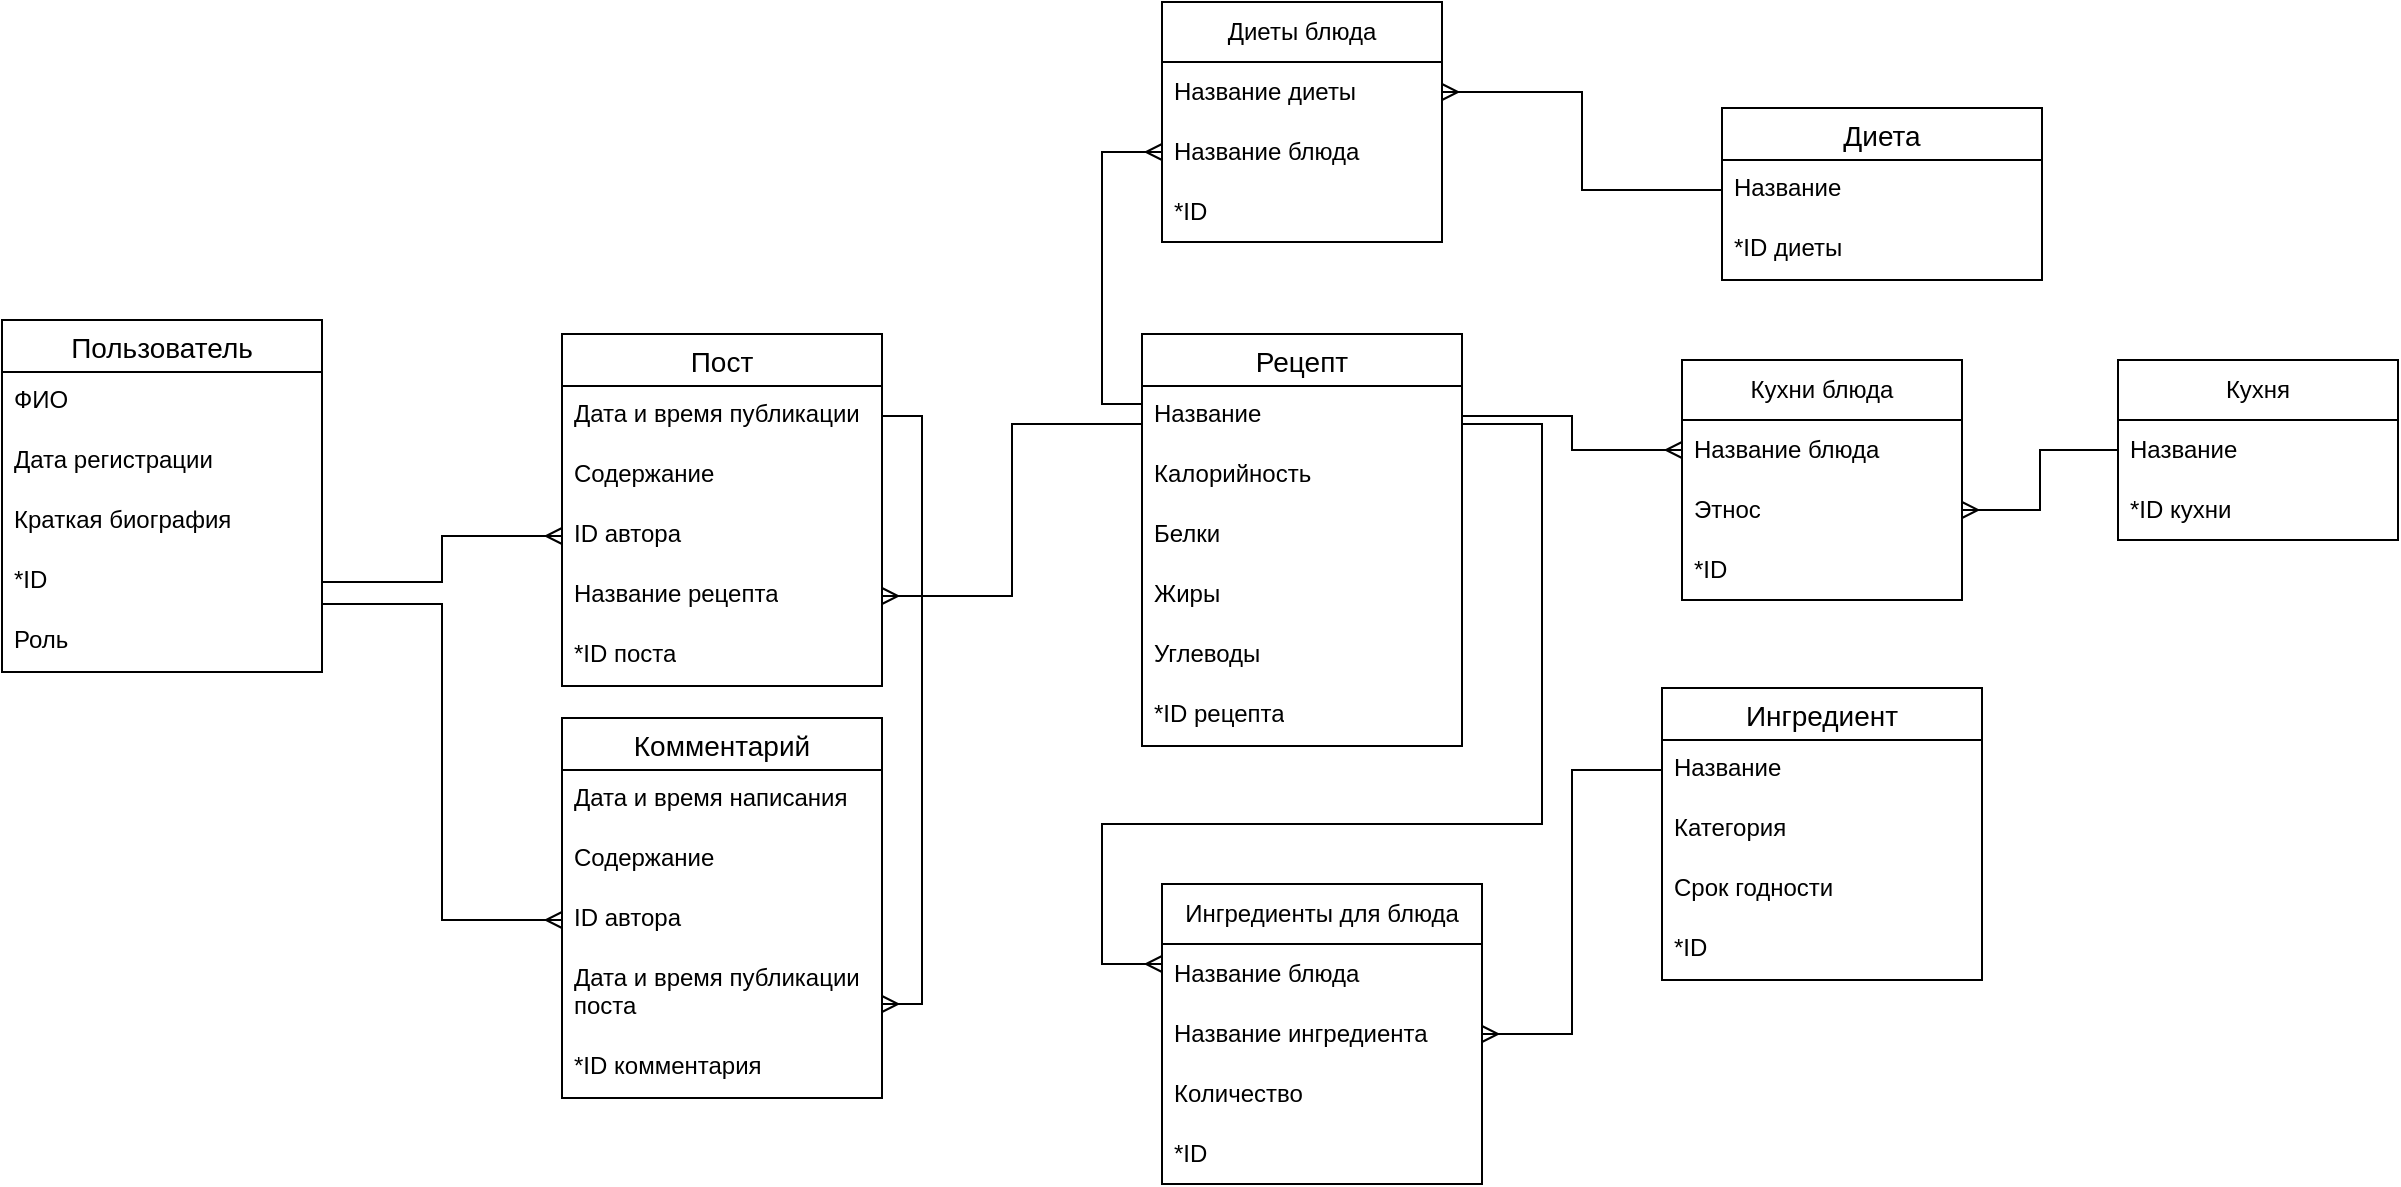 <mxfile version="22.0.8" type="github">
  <diagram name="Страница — 1" id="PX-w-YP4vGFBAUd7nW0f">
    <mxGraphModel dx="2944" dy="574" grid="1" gridSize="10" guides="1" tooltips="1" connect="1" arrows="1" fold="1" page="1" pageScale="1" pageWidth="827" pageHeight="1169" math="0" shadow="0">
      <root>
        <mxCell id="0" />
        <mxCell id="1" parent="0" />
        <mxCell id="g7wOQELuea6sHGt8VpoY-1" value="Пользователь" style="swimlane;fontStyle=0;childLayout=stackLayout;horizontal=1;startSize=26;horizontalStack=0;resizeParent=1;resizeParentMax=0;resizeLast=0;collapsible=1;marginBottom=0;align=center;fontSize=14;" vertex="1" parent="1">
          <mxGeometry x="-1250" y="808" width="160" height="176" as="geometry">
            <mxRectangle x="-1250" y="808" width="130" height="30" as="alternateBounds" />
          </mxGeometry>
        </mxCell>
        <mxCell id="g7wOQELuea6sHGt8VpoY-2" value="ФИО" style="text;strokeColor=none;fillColor=none;spacingLeft=4;spacingRight=4;overflow=hidden;rotatable=0;points=[[0,0.5],[1,0.5]];portConstraint=eastwest;fontSize=12;whiteSpace=wrap;html=1;" vertex="1" parent="g7wOQELuea6sHGt8VpoY-1">
          <mxGeometry y="26" width="160" height="30" as="geometry" />
        </mxCell>
        <mxCell id="g7wOQELuea6sHGt8VpoY-3" value="Дата регистрации" style="text;strokeColor=none;fillColor=none;spacingLeft=4;spacingRight=4;overflow=hidden;rotatable=0;points=[[0,0.5],[1,0.5]];portConstraint=eastwest;fontSize=12;whiteSpace=wrap;html=1;" vertex="1" parent="g7wOQELuea6sHGt8VpoY-1">
          <mxGeometry y="56" width="160" height="30" as="geometry" />
        </mxCell>
        <mxCell id="g7wOQELuea6sHGt8VpoY-4" value="Краткая биография" style="text;strokeColor=none;fillColor=none;spacingLeft=4;spacingRight=4;overflow=hidden;rotatable=0;points=[[0,0.5],[1,0.5]];portConstraint=eastwest;fontSize=12;whiteSpace=wrap;html=1;" vertex="1" parent="g7wOQELuea6sHGt8VpoY-1">
          <mxGeometry y="86" width="160" height="30" as="geometry" />
        </mxCell>
        <mxCell id="g7wOQELuea6sHGt8VpoY-5" value="*ID" style="text;strokeColor=none;fillColor=none;spacingLeft=4;spacingRight=4;overflow=hidden;rotatable=0;points=[[0,0.5],[1,0.5]];portConstraint=eastwest;fontSize=12;whiteSpace=wrap;html=1;" vertex="1" parent="g7wOQELuea6sHGt8VpoY-1">
          <mxGeometry y="116" width="160" height="30" as="geometry" />
        </mxCell>
        <mxCell id="g7wOQELuea6sHGt8VpoY-6" value="Роль" style="text;strokeColor=none;fillColor=none;spacingLeft=4;spacingRight=4;overflow=hidden;rotatable=0;points=[[0,0.5],[1,0.5]];portConstraint=eastwest;fontSize=12;whiteSpace=wrap;html=1;" vertex="1" parent="g7wOQELuea6sHGt8VpoY-1">
          <mxGeometry y="146" width="160" height="30" as="geometry" />
        </mxCell>
        <mxCell id="g7wOQELuea6sHGt8VpoY-7" value="Пост" style="swimlane;fontStyle=0;childLayout=stackLayout;horizontal=1;startSize=26;horizontalStack=0;resizeParent=1;resizeParentMax=0;resizeLast=0;collapsible=1;marginBottom=0;align=center;fontSize=14;" vertex="1" parent="1">
          <mxGeometry x="-970" y="815" width="160" height="176" as="geometry" />
        </mxCell>
        <mxCell id="g7wOQELuea6sHGt8VpoY-8" value="Дата и время публикации" style="text;strokeColor=none;fillColor=none;spacingLeft=4;spacingRight=4;overflow=hidden;rotatable=0;points=[[0,0.5],[1,0.5]];portConstraint=eastwest;fontSize=12;whiteSpace=wrap;html=1;" vertex="1" parent="g7wOQELuea6sHGt8VpoY-7">
          <mxGeometry y="26" width="160" height="30" as="geometry" />
        </mxCell>
        <mxCell id="g7wOQELuea6sHGt8VpoY-9" value="Содержание" style="text;strokeColor=none;fillColor=none;spacingLeft=4;spacingRight=4;overflow=hidden;rotatable=0;points=[[0,0.5],[1,0.5]];portConstraint=eastwest;fontSize=12;whiteSpace=wrap;html=1;" vertex="1" parent="g7wOQELuea6sHGt8VpoY-7">
          <mxGeometry y="56" width="160" height="30" as="geometry" />
        </mxCell>
        <mxCell id="g7wOQELuea6sHGt8VpoY-10" value="ID автора" style="text;strokeColor=none;fillColor=none;spacingLeft=4;spacingRight=4;overflow=hidden;rotatable=0;points=[[0,0.5],[1,0.5]];portConstraint=eastwest;fontSize=12;whiteSpace=wrap;html=1;" vertex="1" parent="g7wOQELuea6sHGt8VpoY-7">
          <mxGeometry y="86" width="160" height="30" as="geometry" />
        </mxCell>
        <mxCell id="g7wOQELuea6sHGt8VpoY-11" value="Название рецепта" style="text;strokeColor=none;fillColor=none;spacingLeft=4;spacingRight=4;overflow=hidden;rotatable=0;points=[[0,0.5],[1,0.5]];portConstraint=eastwest;fontSize=12;whiteSpace=wrap;html=1;" vertex="1" parent="g7wOQELuea6sHGt8VpoY-7">
          <mxGeometry y="116" width="160" height="30" as="geometry" />
        </mxCell>
        <mxCell id="g7wOQELuea6sHGt8VpoY-12" value="*ID поста" style="text;strokeColor=none;fillColor=none;spacingLeft=4;spacingRight=4;overflow=hidden;rotatable=0;points=[[0,0.5],[1,0.5]];portConstraint=eastwest;fontSize=12;whiteSpace=wrap;html=1;" vertex="1" parent="g7wOQELuea6sHGt8VpoY-7">
          <mxGeometry y="146" width="160" height="30" as="geometry" />
        </mxCell>
        <mxCell id="g7wOQELuea6sHGt8VpoY-13" value="Комментарий" style="swimlane;fontStyle=0;childLayout=stackLayout;horizontal=1;startSize=26;horizontalStack=0;resizeParent=1;resizeParentMax=0;resizeLast=0;collapsible=1;marginBottom=0;align=center;fontSize=14;" vertex="1" parent="1">
          <mxGeometry x="-970" y="1007" width="160" height="190" as="geometry" />
        </mxCell>
        <mxCell id="g7wOQELuea6sHGt8VpoY-14" value="Дата и время написания" style="text;strokeColor=none;fillColor=none;spacingLeft=4;spacingRight=4;overflow=hidden;rotatable=0;points=[[0,0.5],[1,0.5]];portConstraint=eastwest;fontSize=12;whiteSpace=wrap;html=1;" vertex="1" parent="g7wOQELuea6sHGt8VpoY-13">
          <mxGeometry y="26" width="160" height="30" as="geometry" />
        </mxCell>
        <mxCell id="g7wOQELuea6sHGt8VpoY-15" value="Содержание" style="text;strokeColor=none;fillColor=none;spacingLeft=4;spacingRight=4;overflow=hidden;rotatable=0;points=[[0,0.5],[1,0.5]];portConstraint=eastwest;fontSize=12;whiteSpace=wrap;html=1;" vertex="1" parent="g7wOQELuea6sHGt8VpoY-13">
          <mxGeometry y="56" width="160" height="30" as="geometry" />
        </mxCell>
        <mxCell id="g7wOQELuea6sHGt8VpoY-16" value="ID автора" style="text;strokeColor=none;fillColor=none;spacingLeft=4;spacingRight=4;overflow=hidden;rotatable=0;points=[[0,0.5],[1,0.5]];portConstraint=eastwest;fontSize=12;whiteSpace=wrap;html=1;" vertex="1" parent="g7wOQELuea6sHGt8VpoY-13">
          <mxGeometry y="86" width="160" height="30" as="geometry" />
        </mxCell>
        <mxCell id="g7wOQELuea6sHGt8VpoY-17" value="Дата и время публикации поста" style="text;strokeColor=none;fillColor=none;spacingLeft=4;spacingRight=4;overflow=hidden;rotatable=0;points=[[0,0.5],[1,0.5]];portConstraint=eastwest;fontSize=12;whiteSpace=wrap;html=1;" vertex="1" parent="g7wOQELuea6sHGt8VpoY-13">
          <mxGeometry y="116" width="160" height="44" as="geometry" />
        </mxCell>
        <mxCell id="g7wOQELuea6sHGt8VpoY-18" value="*ID комментария" style="text;strokeColor=none;fillColor=none;spacingLeft=4;spacingRight=4;overflow=hidden;rotatable=0;points=[[0,0.5],[1,0.5]];portConstraint=eastwest;fontSize=12;whiteSpace=wrap;html=1;" vertex="1" parent="g7wOQELuea6sHGt8VpoY-13">
          <mxGeometry y="160" width="160" height="30" as="geometry" />
        </mxCell>
        <mxCell id="g7wOQELuea6sHGt8VpoY-19" value="Рецепт" style="swimlane;fontStyle=0;childLayout=stackLayout;horizontal=1;startSize=26;horizontalStack=0;resizeParent=1;resizeParentMax=0;resizeLast=0;collapsible=1;marginBottom=0;align=center;fontSize=14;" vertex="1" parent="1">
          <mxGeometry x="-680" y="815" width="160" height="206" as="geometry" />
        </mxCell>
        <mxCell id="g7wOQELuea6sHGt8VpoY-20" value="Название" style="text;strokeColor=none;fillColor=none;spacingLeft=4;spacingRight=4;overflow=hidden;rotatable=0;points=[[0,0.5],[1,0.5]];portConstraint=eastwest;fontSize=12;whiteSpace=wrap;html=1;" vertex="1" parent="g7wOQELuea6sHGt8VpoY-19">
          <mxGeometry y="26" width="160" height="30" as="geometry" />
        </mxCell>
        <mxCell id="g7wOQELuea6sHGt8VpoY-21" value="Калорийность" style="text;strokeColor=none;fillColor=none;spacingLeft=4;spacingRight=4;overflow=hidden;rotatable=0;points=[[0,0.5],[1,0.5]];portConstraint=eastwest;fontSize=12;whiteSpace=wrap;html=1;" vertex="1" parent="g7wOQELuea6sHGt8VpoY-19">
          <mxGeometry y="56" width="160" height="30" as="geometry" />
        </mxCell>
        <mxCell id="g7wOQELuea6sHGt8VpoY-22" value="Белки" style="text;strokeColor=none;fillColor=none;spacingLeft=4;spacingRight=4;overflow=hidden;rotatable=0;points=[[0,0.5],[1,0.5]];portConstraint=eastwest;fontSize=12;whiteSpace=wrap;html=1;" vertex="1" parent="g7wOQELuea6sHGt8VpoY-19">
          <mxGeometry y="86" width="160" height="30" as="geometry" />
        </mxCell>
        <mxCell id="g7wOQELuea6sHGt8VpoY-23" value="Жиры" style="text;strokeColor=none;fillColor=none;spacingLeft=4;spacingRight=4;overflow=hidden;rotatable=0;points=[[0,0.5],[1,0.5]];portConstraint=eastwest;fontSize=12;whiteSpace=wrap;html=1;" vertex="1" parent="g7wOQELuea6sHGt8VpoY-19">
          <mxGeometry y="116" width="160" height="30" as="geometry" />
        </mxCell>
        <mxCell id="g7wOQELuea6sHGt8VpoY-24" value="Углеводы" style="text;strokeColor=none;fillColor=none;spacingLeft=4;spacingRight=4;overflow=hidden;rotatable=0;points=[[0,0.5],[1,0.5]];portConstraint=eastwest;fontSize=12;whiteSpace=wrap;html=1;" vertex="1" parent="g7wOQELuea6sHGt8VpoY-19">
          <mxGeometry y="146" width="160" height="30" as="geometry" />
        </mxCell>
        <mxCell id="g7wOQELuea6sHGt8VpoY-25" value="*ID рецепта" style="text;strokeColor=none;fillColor=none;spacingLeft=4;spacingRight=4;overflow=hidden;rotatable=0;points=[[0,0.5],[1,0.5]];portConstraint=eastwest;fontSize=12;whiteSpace=wrap;html=1;" vertex="1" parent="g7wOQELuea6sHGt8VpoY-19">
          <mxGeometry y="176" width="160" height="30" as="geometry" />
        </mxCell>
        <mxCell id="g7wOQELuea6sHGt8VpoY-26" value="Диета" style="swimlane;fontStyle=0;childLayout=stackLayout;horizontal=1;startSize=26;horizontalStack=0;resizeParent=1;resizeParentMax=0;resizeLast=0;collapsible=1;marginBottom=0;align=center;fontSize=14;" vertex="1" parent="1">
          <mxGeometry x="-390" y="702" width="160" height="86" as="geometry" />
        </mxCell>
        <mxCell id="g7wOQELuea6sHGt8VpoY-27" value="Название" style="text;strokeColor=none;fillColor=none;spacingLeft=4;spacingRight=4;overflow=hidden;rotatable=0;points=[[0,0.5],[1,0.5]];portConstraint=eastwest;fontSize=12;whiteSpace=wrap;html=1;" vertex="1" parent="g7wOQELuea6sHGt8VpoY-26">
          <mxGeometry y="26" width="160" height="30" as="geometry" />
        </mxCell>
        <mxCell id="g7wOQELuea6sHGt8VpoY-28" value="*ID диеты" style="text;strokeColor=none;fillColor=none;spacingLeft=4;spacingRight=4;overflow=hidden;rotatable=0;points=[[0,0.5],[1,0.5]];portConstraint=eastwest;fontSize=12;whiteSpace=wrap;html=1;" vertex="1" parent="g7wOQELuea6sHGt8VpoY-26">
          <mxGeometry y="56" width="160" height="30" as="geometry" />
        </mxCell>
        <mxCell id="g7wOQELuea6sHGt8VpoY-29" value="Ингредиент" style="swimlane;fontStyle=0;childLayout=stackLayout;horizontal=1;startSize=26;horizontalStack=0;resizeParent=1;resizeParentMax=0;resizeLast=0;collapsible=1;marginBottom=0;align=center;fontSize=14;" vertex="1" parent="1">
          <mxGeometry x="-420" y="992" width="160" height="146" as="geometry" />
        </mxCell>
        <mxCell id="g7wOQELuea6sHGt8VpoY-30" value="Название" style="text;strokeColor=none;fillColor=none;spacingLeft=4;spacingRight=4;overflow=hidden;rotatable=0;points=[[0,0.5],[1,0.5]];portConstraint=eastwest;fontSize=12;whiteSpace=wrap;html=1;" vertex="1" parent="g7wOQELuea6sHGt8VpoY-29">
          <mxGeometry y="26" width="160" height="30" as="geometry" />
        </mxCell>
        <mxCell id="g7wOQELuea6sHGt8VpoY-31" value="Категория" style="text;strokeColor=none;fillColor=none;spacingLeft=4;spacingRight=4;overflow=hidden;rotatable=0;points=[[0,0.5],[1,0.5]];portConstraint=eastwest;fontSize=12;whiteSpace=wrap;html=1;" vertex="1" parent="g7wOQELuea6sHGt8VpoY-29">
          <mxGeometry y="56" width="160" height="30" as="geometry" />
        </mxCell>
        <mxCell id="g7wOQELuea6sHGt8VpoY-32" value="Срок годности" style="text;strokeColor=none;fillColor=none;spacingLeft=4;spacingRight=4;overflow=hidden;rotatable=0;points=[[0,0.5],[1,0.5]];portConstraint=eastwest;fontSize=12;whiteSpace=wrap;html=1;" vertex="1" parent="g7wOQELuea6sHGt8VpoY-29">
          <mxGeometry y="86" width="160" height="30" as="geometry" />
        </mxCell>
        <mxCell id="g7wOQELuea6sHGt8VpoY-33" value="*ID" style="text;strokeColor=none;fillColor=none;spacingLeft=4;spacingRight=4;overflow=hidden;rotatable=0;points=[[0,0.5],[1,0.5]];portConstraint=eastwest;fontSize=12;whiteSpace=wrap;html=1;" vertex="1" parent="g7wOQELuea6sHGt8VpoY-29">
          <mxGeometry y="116" width="160" height="30" as="geometry" />
        </mxCell>
        <mxCell id="g7wOQELuea6sHGt8VpoY-34" value="Ингредиенты для блюда" style="swimlane;fontStyle=0;childLayout=stackLayout;horizontal=1;startSize=30;horizontalStack=0;resizeParent=1;resizeParentMax=0;resizeLast=0;collapsible=1;marginBottom=0;whiteSpace=wrap;html=1;" vertex="1" parent="1">
          <mxGeometry x="-670" y="1090" width="160" height="150" as="geometry" />
        </mxCell>
        <mxCell id="g7wOQELuea6sHGt8VpoY-35" value="Название блюда" style="text;strokeColor=none;fillColor=none;align=left;verticalAlign=middle;spacingLeft=4;spacingRight=4;overflow=hidden;points=[[0,0.5],[1,0.5]];portConstraint=eastwest;rotatable=0;whiteSpace=wrap;html=1;" vertex="1" parent="g7wOQELuea6sHGt8VpoY-34">
          <mxGeometry y="30" width="160" height="30" as="geometry" />
        </mxCell>
        <mxCell id="g7wOQELuea6sHGt8VpoY-36" value="Название ингредиента" style="text;strokeColor=none;fillColor=none;align=left;verticalAlign=middle;spacingLeft=4;spacingRight=4;overflow=hidden;points=[[0,0.5],[1,0.5]];portConstraint=eastwest;rotatable=0;whiteSpace=wrap;html=1;" vertex="1" parent="g7wOQELuea6sHGt8VpoY-34">
          <mxGeometry y="60" width="160" height="30" as="geometry" />
        </mxCell>
        <mxCell id="g7wOQELuea6sHGt8VpoY-37" value="Количество" style="text;strokeColor=none;fillColor=none;align=left;verticalAlign=middle;spacingLeft=4;spacingRight=4;overflow=hidden;points=[[0,0.5],[1,0.5]];portConstraint=eastwest;rotatable=0;whiteSpace=wrap;html=1;" vertex="1" parent="g7wOQELuea6sHGt8VpoY-34">
          <mxGeometry y="90" width="160" height="30" as="geometry" />
        </mxCell>
        <mxCell id="g7wOQELuea6sHGt8VpoY-38" value="*ID" style="text;strokeColor=none;fillColor=none;align=left;verticalAlign=middle;spacingLeft=4;spacingRight=4;overflow=hidden;points=[[0,0.5],[1,0.5]];portConstraint=eastwest;rotatable=0;whiteSpace=wrap;html=1;" vertex="1" parent="g7wOQELuea6sHGt8VpoY-34">
          <mxGeometry y="120" width="160" height="30" as="geometry" />
        </mxCell>
        <mxCell id="g7wOQELuea6sHGt8VpoY-39" style="edgeStyle=orthogonalEdgeStyle;rounded=0;orthogonalLoop=1;jettySize=auto;html=1;endArrow=none;endFill=0;startArrow=ERmany;startFill=0;" edge="1" parent="1" source="g7wOQELuea6sHGt8VpoY-35">
          <mxGeometry relative="1" as="geometry">
            <mxPoint x="-520" y="860" as="targetPoint" />
            <Array as="points">
              <mxPoint x="-700" y="1130" />
              <mxPoint x="-700" y="1060" />
              <mxPoint x="-480" y="1060" />
              <mxPoint x="-480" y="860" />
            </Array>
          </mxGeometry>
        </mxCell>
        <mxCell id="g7wOQELuea6sHGt8VpoY-40" style="edgeStyle=orthogonalEdgeStyle;rounded=0;orthogonalLoop=1;jettySize=auto;html=1;endArrow=none;endFill=0;startArrow=ERmany;startFill=0;" edge="1" parent="1" source="g7wOQELuea6sHGt8VpoY-36" target="g7wOQELuea6sHGt8VpoY-30">
          <mxGeometry relative="1" as="geometry" />
        </mxCell>
        <mxCell id="g7wOQELuea6sHGt8VpoY-41" value="Диеты блюда" style="swimlane;fontStyle=0;childLayout=stackLayout;horizontal=1;startSize=30;horizontalStack=0;resizeParent=1;resizeParentMax=0;resizeLast=0;collapsible=1;marginBottom=0;whiteSpace=wrap;html=1;" vertex="1" parent="1">
          <mxGeometry x="-670" y="649" width="140" height="120" as="geometry" />
        </mxCell>
        <mxCell id="g7wOQELuea6sHGt8VpoY-42" value="Название диеты" style="text;strokeColor=none;fillColor=none;align=left;verticalAlign=middle;spacingLeft=4;spacingRight=4;overflow=hidden;points=[[0,0.5],[1,0.5]];portConstraint=eastwest;rotatable=0;whiteSpace=wrap;html=1;" vertex="1" parent="g7wOQELuea6sHGt8VpoY-41">
          <mxGeometry y="30" width="140" height="30" as="geometry" />
        </mxCell>
        <mxCell id="g7wOQELuea6sHGt8VpoY-43" value="Название блюда" style="text;strokeColor=none;fillColor=none;align=left;verticalAlign=middle;spacingLeft=4;spacingRight=4;overflow=hidden;points=[[0,0.5],[1,0.5]];portConstraint=eastwest;rotatable=0;whiteSpace=wrap;html=1;" vertex="1" parent="g7wOQELuea6sHGt8VpoY-41">
          <mxGeometry y="60" width="140" height="30" as="geometry" />
        </mxCell>
        <mxCell id="g7wOQELuea6sHGt8VpoY-44" value="*ID" style="text;strokeColor=none;fillColor=none;align=left;verticalAlign=middle;spacingLeft=4;spacingRight=4;overflow=hidden;points=[[0,0.5],[1,0.5]];portConstraint=eastwest;rotatable=0;whiteSpace=wrap;html=1;" vertex="1" parent="g7wOQELuea6sHGt8VpoY-41">
          <mxGeometry y="90" width="140" height="30" as="geometry" />
        </mxCell>
        <mxCell id="g7wOQELuea6sHGt8VpoY-45" style="edgeStyle=orthogonalEdgeStyle;rounded=0;orthogonalLoop=1;jettySize=auto;html=1;entryX=0;entryY=0.5;entryDx=0;entryDy=0;endArrow=none;endFill=0;startArrow=ERmany;startFill=0;" edge="1" parent="1" source="g7wOQELuea6sHGt8VpoY-42" target="g7wOQELuea6sHGt8VpoY-27">
          <mxGeometry relative="1" as="geometry" />
        </mxCell>
        <mxCell id="g7wOQELuea6sHGt8VpoY-46" style="edgeStyle=orthogonalEdgeStyle;rounded=0;orthogonalLoop=1;jettySize=auto;html=1;entryX=0;entryY=0.5;entryDx=0;entryDy=0;endArrow=ERmany;endFill=0;startArrow=none;startFill=0;" edge="1" parent="1" source="g7wOQELuea6sHGt8VpoY-20" target="g7wOQELuea6sHGt8VpoY-43">
          <mxGeometry relative="1" as="geometry">
            <Array as="points">
              <mxPoint x="-700" y="850" />
              <mxPoint x="-700" y="724" />
            </Array>
          </mxGeometry>
        </mxCell>
        <mxCell id="g7wOQELuea6sHGt8VpoY-47" style="edgeStyle=orthogonalEdgeStyle;rounded=0;orthogonalLoop=1;jettySize=auto;html=1;entryX=1;entryY=0.5;entryDx=0;entryDy=0;endArrow=ERmany;endFill=0;" edge="1" parent="1" source="g7wOQELuea6sHGt8VpoY-20" target="g7wOQELuea6sHGt8VpoY-11">
          <mxGeometry relative="1" as="geometry">
            <Array as="points">
              <mxPoint x="-745" y="860" />
              <mxPoint x="-745" y="946" />
            </Array>
          </mxGeometry>
        </mxCell>
        <mxCell id="g7wOQELuea6sHGt8VpoY-48" style="edgeStyle=orthogonalEdgeStyle;rounded=0;orthogonalLoop=1;jettySize=auto;html=1;endArrow=ERmany;endFill=0;" edge="1" parent="1" source="g7wOQELuea6sHGt8VpoY-5" target="g7wOQELuea6sHGt8VpoY-10">
          <mxGeometry relative="1" as="geometry" />
        </mxCell>
        <mxCell id="g7wOQELuea6sHGt8VpoY-49" style="edgeStyle=orthogonalEdgeStyle;rounded=0;orthogonalLoop=1;jettySize=auto;html=1;endArrow=ERmany;endFill=0;" edge="1" parent="1" source="g7wOQELuea6sHGt8VpoY-5" target="g7wOQELuea6sHGt8VpoY-16">
          <mxGeometry relative="1" as="geometry">
            <Array as="points">
              <mxPoint x="-1030" y="950" />
              <mxPoint x="-1030" y="1108" />
            </Array>
          </mxGeometry>
        </mxCell>
        <mxCell id="g7wOQELuea6sHGt8VpoY-50" style="edgeStyle=orthogonalEdgeStyle;rounded=0;orthogonalLoop=1;jettySize=auto;html=1;endArrow=ERmany;endFill=0;" edge="1" parent="1" source="g7wOQELuea6sHGt8VpoY-8" target="g7wOQELuea6sHGt8VpoY-17">
          <mxGeometry relative="1" as="geometry">
            <Array as="points">
              <mxPoint x="-790" y="856" />
              <mxPoint x="-790" y="1150" />
            </Array>
          </mxGeometry>
        </mxCell>
        <mxCell id="g7wOQELuea6sHGt8VpoY-51" value="Кухни блюда" style="swimlane;fontStyle=0;childLayout=stackLayout;horizontal=1;startSize=30;horizontalStack=0;resizeParent=1;resizeParentMax=0;resizeLast=0;collapsible=1;marginBottom=0;whiteSpace=wrap;html=1;" vertex="1" parent="1">
          <mxGeometry x="-410" y="828" width="140" height="120" as="geometry" />
        </mxCell>
        <mxCell id="g7wOQELuea6sHGt8VpoY-52" value="Название блюда" style="text;strokeColor=none;fillColor=none;align=left;verticalAlign=middle;spacingLeft=4;spacingRight=4;overflow=hidden;points=[[0,0.5],[1,0.5]];portConstraint=eastwest;rotatable=0;whiteSpace=wrap;html=1;" vertex="1" parent="g7wOQELuea6sHGt8VpoY-51">
          <mxGeometry y="30" width="140" height="30" as="geometry" />
        </mxCell>
        <mxCell id="g7wOQELuea6sHGt8VpoY-53" value="Этнос" style="text;strokeColor=none;fillColor=none;align=left;verticalAlign=middle;spacingLeft=4;spacingRight=4;overflow=hidden;points=[[0,0.5],[1,0.5]];portConstraint=eastwest;rotatable=0;whiteSpace=wrap;html=1;" vertex="1" parent="g7wOQELuea6sHGt8VpoY-51">
          <mxGeometry y="60" width="140" height="30" as="geometry" />
        </mxCell>
        <mxCell id="g7wOQELuea6sHGt8VpoY-54" value="*ID" style="text;strokeColor=none;fillColor=none;align=left;verticalAlign=middle;spacingLeft=4;spacingRight=4;overflow=hidden;points=[[0,0.5],[1,0.5]];portConstraint=eastwest;rotatable=0;whiteSpace=wrap;html=1;" vertex="1" parent="g7wOQELuea6sHGt8VpoY-51">
          <mxGeometry y="90" width="140" height="30" as="geometry" />
        </mxCell>
        <mxCell id="g7wOQELuea6sHGt8VpoY-55" style="edgeStyle=orthogonalEdgeStyle;rounded=0;orthogonalLoop=1;jettySize=auto;html=1;entryX=0;entryY=0.5;entryDx=0;entryDy=0;endArrow=ERmany;endFill=0;" edge="1" parent="1" source="g7wOQELuea6sHGt8VpoY-20" target="g7wOQELuea6sHGt8VpoY-52">
          <mxGeometry relative="1" as="geometry" />
        </mxCell>
        <mxCell id="g7wOQELuea6sHGt8VpoY-56" value="Кухня" style="swimlane;fontStyle=0;childLayout=stackLayout;horizontal=1;startSize=30;horizontalStack=0;resizeParent=1;resizeParentMax=0;resizeLast=0;collapsible=1;marginBottom=0;whiteSpace=wrap;html=1;" vertex="1" parent="1">
          <mxGeometry x="-192" y="828" width="140" height="90" as="geometry" />
        </mxCell>
        <mxCell id="g7wOQELuea6sHGt8VpoY-57" value="Название" style="text;strokeColor=none;fillColor=none;align=left;verticalAlign=middle;spacingLeft=4;spacingRight=4;overflow=hidden;points=[[0,0.5],[1,0.5]];portConstraint=eastwest;rotatable=0;whiteSpace=wrap;html=1;" vertex="1" parent="g7wOQELuea6sHGt8VpoY-56">
          <mxGeometry y="30" width="140" height="30" as="geometry" />
        </mxCell>
        <mxCell id="g7wOQELuea6sHGt8VpoY-58" value="*ID кухни" style="text;strokeColor=none;fillColor=none;align=left;verticalAlign=middle;spacingLeft=4;spacingRight=4;overflow=hidden;points=[[0,0.5],[1,0.5]];portConstraint=eastwest;rotatable=0;whiteSpace=wrap;html=1;" vertex="1" parent="g7wOQELuea6sHGt8VpoY-56">
          <mxGeometry y="60" width="140" height="30" as="geometry" />
        </mxCell>
        <mxCell id="g7wOQELuea6sHGt8VpoY-59" style="edgeStyle=orthogonalEdgeStyle;rounded=0;orthogonalLoop=1;jettySize=auto;html=1;entryX=1;entryY=0.5;entryDx=0;entryDy=0;endArrow=ERmany;endFill=0;" edge="1" parent="1" source="g7wOQELuea6sHGt8VpoY-57" target="g7wOQELuea6sHGt8VpoY-53">
          <mxGeometry relative="1" as="geometry" />
        </mxCell>
      </root>
    </mxGraphModel>
  </diagram>
</mxfile>
